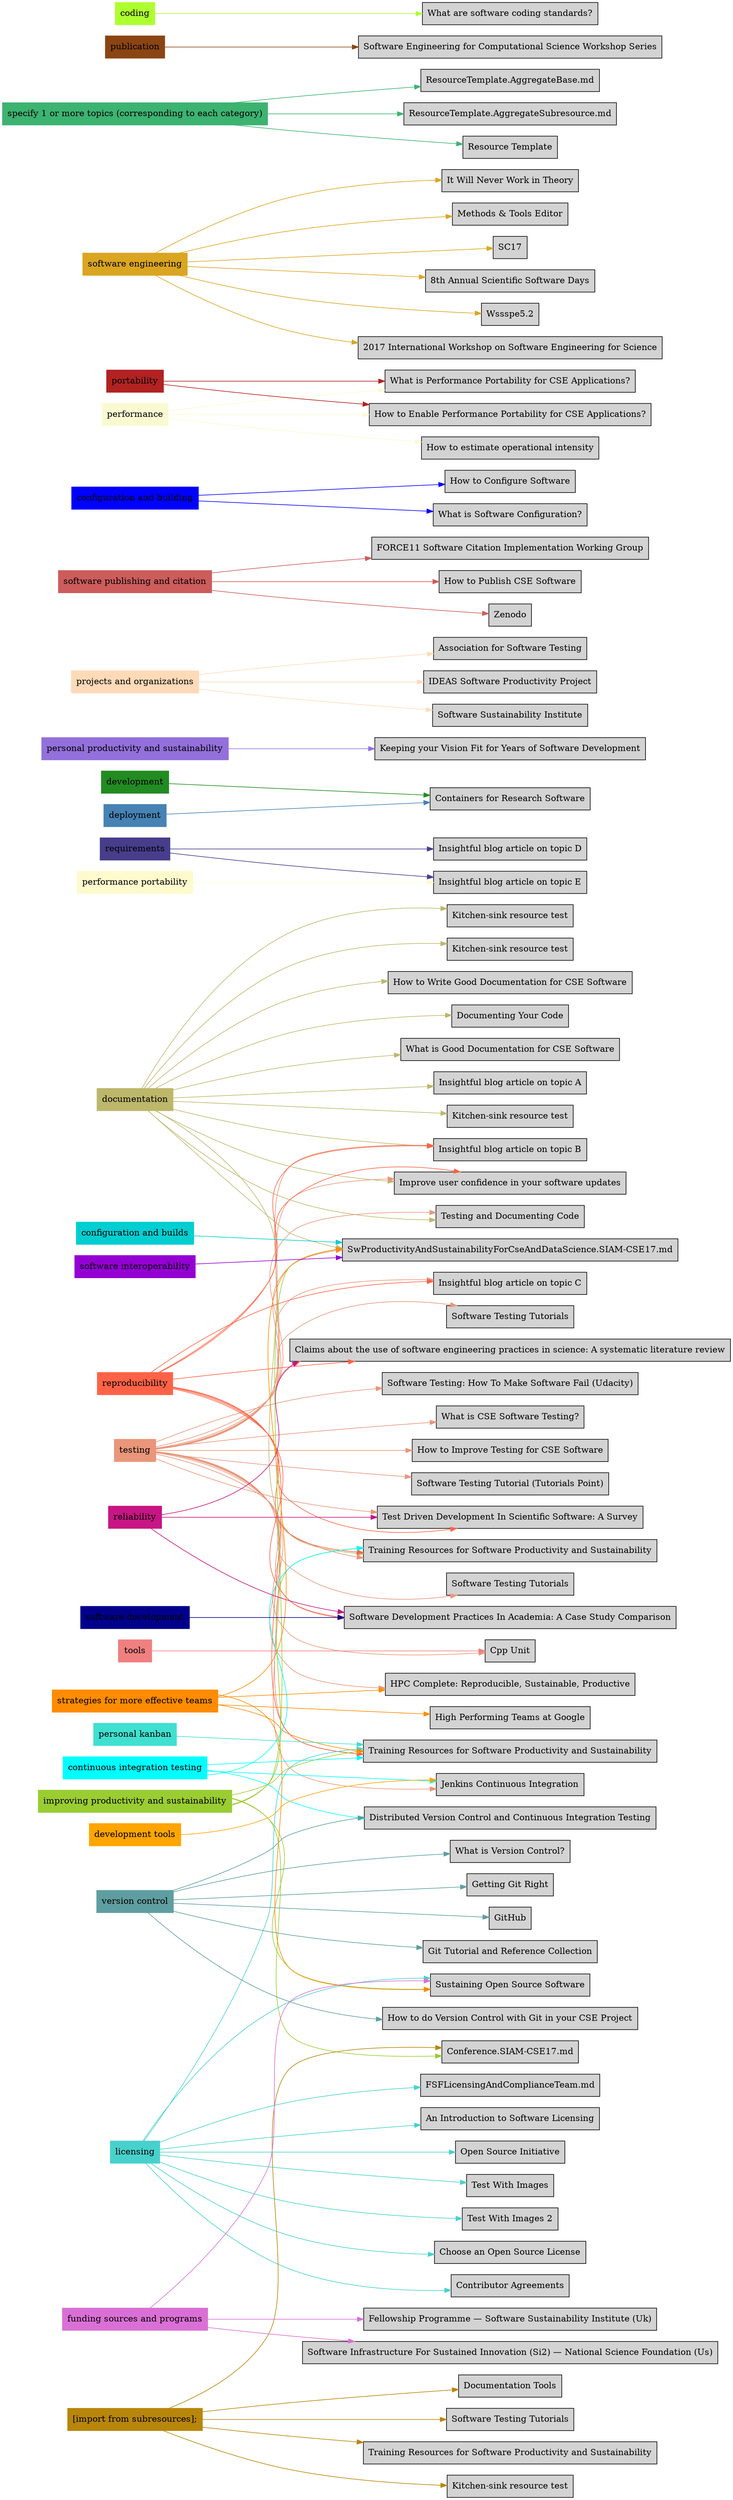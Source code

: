 digraph bettersoftware {
            rankdir = LR;
            ratio = fill;
            node [style=filled];
            node [shape = box];
"documentation" [color="darkkhaki"];
"documentation" ->  "BlogArticleSkeletonA.md" [color="darkkhaki"];
"BlogArticleSkeletonA.md" [label="Insightful blog article on topic A" URL="http://bss.parallactic.com/resources/insightful-blog-article-on-topic-a"];
"testing" [color="darksalmon"];
"testing" ->  "BlogArticleSkeletonB.md" [color="darksalmon"];
"BlogArticleSkeletonB.md" [label="Insightful blog article on topic B" URL="http://bss.parallactic.com/resources/insightful-blog-article-on-topic-b"];
"reproducibility" [color="tomato"];
"reproducibility" ->  "BlogArticleSkeletonB.md" [color="tomato"];
"BlogArticleSkeletonB.md" [label="Insightful blog article on topic B" URL="http://bss.parallactic.com/resources/insightful-blog-article-on-topic-b"];
"documentation" ->  "BlogArticleSkeletonB.md" [color="darkkhaki"];
"BlogArticleSkeletonB.md" [label="Insightful blog article on topic B" URL="http://bss.parallactic.com/resources/insightful-blog-article-on-topic-b"];
"testing" ->  "BlogArticleSkeletonC.md" [color="darksalmon"];
"BlogArticleSkeletonC.md" [label="Insightful blog article on topic C" URL="http://bss.parallactic.com/resources/insightful-blog-article-on-topic-c"];
"reproducibility" ->  "BlogArticleSkeletonC.md" [color="tomato"];
"BlogArticleSkeletonC.md" [label="Insightful blog article on topic C" URL="http://bss.parallactic.com/resources/insightful-blog-article-on-topic-c"];
"requirements" [color="darkslateblue"];
"requirements" ->  "BlogArticleSkeletonD.md" [color="darkslateblue"];
"BlogArticleSkeletonD.md" [label="Insightful blog article on topic D" URL="http://bss.parallactic.com/resources/insightful-blog-article-on-topic-d"];
"requirements" ->  "BlogArticleSkeletonE.md" [color="darkslateblue"];
"BlogArticleSkeletonE.md" [label="Insightful blog article on topic E" URL="http://bss.parallactic.com/resources/insightful-blog-article-on-topic-e"];
"performance portability" [color="lemonchiffon"];
"performance portability" ->  "BlogArticleSkeletonE.md" [color="lemonchiffon"];
"BlogArticleSkeletonE.md" [label="Insightful blog article on topic E" URL="http://bss.parallactic.com/resources/insightful-blog-article-on-topic-e"];
"testing" ->  "ImproveUserConfidenceInSwUpdates.md" [color="darksalmon"];
"ImproveUserConfidenceInSwUpdates.md" [label="Improve user confidence in your software updates" URL="http://bss.parallactic.com/resources/improve-user-confidence-in-your-software-updates"];
"reproducibility" ->  "ImproveUserConfidenceInSwUpdates.md" [color="tomato"];
"ImproveUserConfidenceInSwUpdates.md" [label="Improve user confidence in your software updates" URL="http://bss.parallactic.com/resources/improve-user-confidence-in-your-software-updates"];
"documentation" ->  "ImproveUserConfidenceInSwUpdates.md" [color="darkkhaki"];
"ImproveUserConfidenceInSwUpdates.md" [label="Improve user confidence in your software updates" URL="http://bss.parallactic.com/resources/improve-user-confidence-in-your-software-updates"];
"development" [color="forestgreen"];
"development" ->  "ContainersForResearchSw.md" [color="forestgreen"];
"ContainersForResearchSw.md" [label="Containers for Research Software" URL="http://bss.parallactic.com/resources/containers-for-research-software"];
"deployment" [color="steelblue"];
"deployment" ->  "ContainersForResearchSw.md" [color="steelblue"];
"ContainersForResearchSw.md" [label="Containers for Research Software" URL="http://bss.parallactic.com/resources/containers-for-research-software"];
"personal productivity and sustainability" [color="mediumpurple"];
"personal productivity and sustainability" ->  "VisionFitnessForSoftwareProductivity.md" [color="mediumpurple"];
"VisionFitnessForSoftwareProductivity.md" [label="Keeping your Vision Fit for Years of Software Development" URL="http://bss.parallactic.com/resources/keeping-your-vision-fit-for-years-of-software-development"];
"projects and organizations" [color="peachpuff"];
"projects and organizations" ->  "AssociationForSoftwareTesting.md" [color="peachpuff"];
"AssociationForSoftwareTesting.md" [label="Association for Software Testing" URL="http://bss.parallactic.com/resources/association-for-software-testing"];
"improving productivity and sustainability" [color="yellowgreen"];
"improving productivity and sustainability" ->  "BestPracticesForHPCSwDevelopersWebinarSeries.md" [color="yellowgreen"];
"BestPracticesForHPCSwDevelopersWebinarSeries.md" [label="Training Resources for Software Productivity and Sustainability" URL="http://bss.parallactic.com/resources/training-resources-for-software-productivity-and-sustainability"];
"reproducibility" ->  "BestPracticesForHPCSwDevelopersWebinarSeries.md" [color="tomato"];
"BestPracticesForHPCSwDevelopersWebinarSeries.md" [label="Training Resources for Software Productivity and Sustainability" URL="http://bss.parallactic.com/resources/training-resources-for-software-productivity-and-sustainability"];
"testing" ->  "BestPracticesForHPCSwDevelopersWebinarSeries.md" [color="darksalmon"];
"BestPracticesForHPCSwDevelopersWebinarSeries.md" [label="Training Resources for Software Productivity and Sustainability" URL="http://bss.parallactic.com/resources/training-resources-for-software-productivity-and-sustainability"];
"continuous integration testing" [color="aqua"];
"continuous integration testing" ->  "BestPracticesForHPCSwDevelopersWebinarSeries.md" [color="aqua"];
"BestPracticesForHPCSwDevelopersWebinarSeries.md" [label="Training Resources for Software Productivity and Sustainability" URL="http://bss.parallactic.com/resources/training-resources-for-software-productivity-and-sustainability"];
"documentation" ->  "BestPracticesForHPCSwDevelopersWebinarSeries.md" [color="darkkhaki"];
"BestPracticesForHPCSwDevelopersWebinarSeries.md" [label="Training Resources for Software Productivity and Sustainability" URL="http://bss.parallactic.com/resources/training-resources-for-software-productivity-and-sustainability"];
"licensing" [color="mediumturquoise"];
"licensing" ->  "ChooseALicense.md" [color="mediumturquoise"];
"ChooseALicense.md" [label="Choose an Open Source License" URL="http://bss.parallactic.com/resources/choose-an-open-source-license"];
"testing" ->  "ClaimsAboutSoftwareEnginScienceReview.md" [color="darksalmon"];
"ClaimsAboutSoftwareEnginScienceReview.md" [label="Claims about the use of software engineering practices in science: A systematic literature review", URL="http://bss.parallactic.com/resources/claims-about-the-use-of-software-engineering-practices-in-science-a-systematic-literature-review"];
"reliability" [color="mediumvioletred"];
"reliability" ->  "ClaimsAboutSoftwareEnginScienceReview.md" [color="mediumvioletred"];
"reproducibility" ->  "ClaimsAboutSoftwareEnginScienceReview.md" [color="tomato"];
"licensing" ->  "ContributorAgreements.md" [color="mediumturquoise"];
"ContributorAgreements.md" [label="Contributor Agreements" URL="http://bss.parallactic.com/resources/contributor-agreements"];
"testing" ->  "CppUnit.md" [color="darksalmon"];
"CppUnit.md" [label="Cpp Unit" URL="http://bss.parallactic.com/resources/cpp-unit"];
"tools" [color="lightcoral"];
"tools" ->  "CppUnit.md" [color="lightcoral"];
"improving productivity and sustainability" ->  "CseCollaborationThroughSoftwareImprovingProductivityAndSustainability.SIAM-CSE17.md" [color="yellowgreen"];
"CseCollaborationThroughSoftwareImprovingProductivityAndSustainability.SIAM-CSE17.md" [label="Training Resources for Software Productivity and Sustainability" URL="http://bss.parallactic.com/resources/training-resources-for-software-productivity-and-sustainability"];
"reproducibility" ->  "CseCollaborationThroughSoftwareImprovingProductivityAndSustainability.SIAM-CSE17.md" [color="tomato"];
"CseCollaborationThroughSoftwareImprovingProductivityAndSustainability.SIAM-CSE17.md" [label="Training Resources for Software Productivity and Sustainability" URL="http://bss.parallactic.com/resources/training-resources-for-software-productivity-and-sustainability"];
"testing" ->  "CseCollaborationThroughSoftwareImprovingProductivityAndSustainability.SIAM-CSE17.md" [color="darksalmon"];
"CseCollaborationThroughSoftwareImprovingProductivityAndSustainability.SIAM-CSE17.md" [label="Training Resources for Software Productivity and Sustainability" URL="http://bss.parallactic.com/resources/training-resources-for-software-productivity-and-sustainability"];
"continuous integration testing" ->  "CseCollaborationThroughSoftwareImprovingProductivityAndSustainability.SIAM-CSE17.md" [color="aqua"];
"CseCollaborationThroughSoftwareImprovingProductivityAndSustainability.SIAM-CSE17.md" [label="Training Resources for Software Productivity and Sustainability" URL="http://bss.parallactic.com/resources/training-resources-for-software-productivity-and-sustainability"];
"licensing" ->  "CseCollaborationThroughSoftwareImprovingProductivityAndSustainability.SIAM-CSE17.md" [color="mediumturquoise"];
"CseCollaborationThroughSoftwareImprovingProductivityAndSustainability.SIAM-CSE17.md" [label="Training Resources for Software Productivity and Sustainability" URL="http://bss.parallactic.com/resources/training-resources-for-software-productivity-and-sustainability"];
"strategies for more effective teams" [color="darkorange"];
"strategies for more effective teams" ->  "CseCollaborationThroughSoftwareImprovingProductivityAndSustainability.SIAM-CSE17.md" [color="darkorange"];
"CseCollaborationThroughSoftwareImprovingProductivityAndSustainability.SIAM-CSE17.md" [label="Training Resources for Software Productivity and Sustainability" URL="http://bss.parallactic.com/resources/training-resources-for-software-productivity-and-sustainability"];
"personal kanban" [color="turquoise"];
"personal kanban" ->  "CseCollaborationThroughSoftwareImprovingProductivityAndSustainability.SIAM-CSE17.md" [color="turquoise"];
"CseCollaborationThroughSoftwareImprovingProductivityAndSustainability.SIAM-CSE17.md" [label="Training Resources for Software Productivity and Sustainability" URL="http://bss.parallactic.com/resources/training-resources-for-software-productivity-and-sustainability"];
"continuous integration testing" ->  "DistributedVersionControlAndContinuousIntegrationTesting.md" [color="aqua"];
"DistributedVersionControlAndContinuousIntegrationTesting.md" [label="Distributed Version Control and Continuous Integration Testing" URL="http://bss.parallactic.com/resources/distributed-version-control-and-continuous-integration-testing"];
"version control" [color="cadetblue"];
"version control" ->  "DistributedVersionControlAndContinuousIntegrationTesting.md" [color="cadetblue"];
"DistributedVersionControlAndContinuousIntegrationTesting.md" [label="Distributed Version Control and Continuous Integration Testing" URL="http://bss.parallactic.com/resources/distributed-version-control-and-continuous-integration-testing"];
"documentation" ->  "DocumentationTools.Doxygen.md" [color="darkkhaki"];
"DocumentationTools.Doxygen.md" [label="Kitchen-sink resource test" URL="http://bss.parallactic.com/resources/kitchen-sink-resource-test"];
"documentation" ->  "DocumentationTools.ReadTheDocs.md" [color="darkkhaki"];
"DocumentationTools.ReadTheDocs.md" [label="Kitchen-sink resource test" URL="http://bss.parallactic.com/resources/kitchen-sink-resource-test"];
"documentation" ->  "DocumentationTools.Sphinx.md" [color="darkkhaki"];
"DocumentationTools.Sphinx.md" [label="Kitchen-sink resource test" URL="http://bss.parallactic.com/resources/kitchen-sink-resource-test"];
"[import from subresources];" [color="darkgoldenrod"];
"[import from subresources];" ->  "DocumentationTools.md" [color="darkgoldenrod"];
"DocumentationTools.md" [label="Documentation Tools" URL="http://bss.parallactic.com/resources/documentation-tools"];
"software publishing and citation" [color="indianred"];
"software publishing and citation" ->  "FORCE11SoftwareCitationImplementationWorkingGroup.md" [color="indianred"];
"FORCE11SoftwareCitationImplementationWorkingGroup.md" [label="FORCE11 Software Citation Implementation Working Group" URL="http://bss.parallactic.com/resources/force11-software-citation-implementation-working-group"];
"licensing" ->  "FSFLicensingAndComplianceTeam.md" [color="mediumturquoise"];
"funding sources and programs" [color="orchid"];
"funding sources and programs" ->  "FellowshipProgrammeSoftwareSustainabilityInstituteUK.md" [color="orchid"];
"FellowshipProgrammeSoftwareSustainabilityInstituteUK.md" [label="Fellowship Programme — Software Sustainability Institute (Uk)" URL="http://bss.parallactic.com/resources/fellowship-programme-software-sustainability-institute-uk"];
"version control" ->  "GettingGitRight.md" [color="cadetblue"];
"GettingGitRight.md" [label="Getting Git Right" URL="http://bss.parallactic.com/resources/getting-git-right"];
"version control" ->  "GitHub.md" [color="cadetblue"];
"GitHub.md" [label="GitHub" URL="http://bss.parallactic.com/resources/git-hub"];
"version control" ->  "GitTutorialAndReferenceCollection.md" [color="cadetblue"];
"GitTutorialAndReferenceCollection.md" [label="Git Tutorial and Reference Collection" URL="http://bss.parallactic.com/resources/git-tutorial-and-reference-collection"];
"strategies for more effective teams" ->  "GoogleHiPerfTeams.md" [color="darkorange"];
"GoogleHiPerfTeams.md" [label="High Performing Teams at Google" URL="http://bss.parallactic.com/resources/high-performing-teams-at-google"];
"strategies for more effective teams" ->  "HerouxATPESC2016.md" [color="darkorange"];
"HerouxATPESC2016.md" [label="HPC Complete: Reproducible, Sustainable, Productive" URL="http://bss.parallactic.com/resources/hpc-complete-reproducible-sustainable-productive"];
"testing" ->  "HerouxATPESC2016.md" [color="darksalmon"];
"configuration and building" [color="blue"];
"configuration and building" ->  "HowToConfigureSw.md" [color="blue"];
"HowToConfigureSw.md" [label="How to Configure Software" URL="http://bss.parallactic.com/resources/how-to-configure-software"];
"version control" ->  "HowToDoVersionControlWithGitInYourCseProject.md" [color="cadetblue"];
"HowToDoVersionControlWithGitInYourCseProject.md" [label="How to do Version Control with Git in your CSE Project" URL="http://bss.parallactic.com/resources/how-to-do-version-control-with-git-in-your-cse-project"];
"performance" [color="lightgoldenrodyellow"];
"performance" ->  "HowToEnablePerfPortabilityForCseApps.md" [color="lightgoldenrodyellow"];
"HowToEnablePerfPortabilityForCseApps.md" [label="How to Enable Performance Portability for CSE Applications?" URL="http://bss.parallactic.com/resources/how-to-enable-performance-portability-for-cse-applications?"];
"portability" [color="firebrick"];
"portability" ->  "HowToEnablePerfPortabilityForCseApps.md" [color="firebrick"];
"HowToEnablePerfPortabilityForCseApps.md" [label="How to Enable Performance Portability for CSE Applications?" URL="http://bss.parallactic.com/resources/how-to-enable-performance-portability-for-cse-applications?"];
"performance" ->  "HowToEstimateOperationalIntensity.md" [color="lightgoldenrodyellow"];
"HowToEstimateOperationalIntensity.md" [label="How to estimate operational intensity" URL="http://bss.parallactic.com/resources/how-to-estimate-operational-intensity"];
"testing" ->  "HowToImproveTestingForCseSw.md" [color="darksalmon"];
"HowToImproveTestingForCseSw.md" [label="How to Improve Testing for CSE Software" URL="http://bss.parallactic.com/resources/how-to-improve-testing-for-cse-software"];
"software publishing and citation" ->  "HowToPublishCseSw.md" [color="indianred"];
"HowToPublishCseSw.md" [label="How to Publish CSE Software" URL="http://bss.parallactic.com/resources/how-to-publish-cse-software"];"documentation" ->  "HowToWriteGoodDocumentation.md" [color="darkkhaki"];
"HowToWriteGoodDocumentation.md" [label="How to Write Good Documentation for CSE Software" URL="http://bss.parallactic.com/resources/how-to-write-good-documentation-for-cse-software"];
"projects and organizations" ->  "IDEASSoftwareProductivityProject.md" [color="peachpuff"];
"IDEASSoftwareProductivityProject.md" [label="IDEAS Software Productivity Project" URL="http://bss.parallactic.com/resources/ideas-software-productivity-project"];
"licensing" ->  "IntroToSoftwareLicensing.md" [color="mediumturquoise"];
"IntroToSoftwareLicensing.md" [label="An Introduction to Software Licensing" URL="http://bss.parallactic.com/resources/an-introduction-to-software-licensing"];
"software engineering" [color="goldenrod"];
"software engineering" ->  "ItWillNeverWorkInTheory.md" [color="goldenrod"];
"ItWillNeverWorkInTheory.md" [label="It Will Never Work in Theory" URL="http://bss.parallactic.com/resources/it-will-never-work-in-theory"];
"testing" ->  "JenkinsCI.md" [color="darksalmon"];
"JenkinsCI.md" [label="Jenkins Continuous Integration" URL="http://bss.parallactic.com/resources/jenkins-continuous-integration"];
"continuous integration testing" ->  "JenkinsCI.md" [color="aqua"];
"JenkinsCI.md" [label="Jenkins Continuous Integration" URL="http://bss.parallactic.com/resources/jenkins-continuous-integration"];
"development tools" [color="orange"];
"development tools" ->  "JenkinsCI.md" [color="orange"];
"JenkinsCI.md" [label="Jenkins Continuous Integration" URL="http://bss.parallactic.com/resources/jenkins-continuous-integration"];
"documentation" ->  "KlinvexATPESC2016.md" [color="darkkhaki"];
"KlinvexATPESC2016.md" [label="Documenting Your Code" URL="http://bss.parallactic.com/resources/documenting-your-code"];
"software engineering" ->  "MethodsAndToolsEditor.md" [color="goldenrod"];
"MethodsAndToolsEditor.md" [label="Methods & Tools Editor" URL="http://bss.parallactic.com/resources/methods-tools-editor"];
"improving productivity and sustainability" ->  "OSSSustainabilityResources.md" [color="yellowgreen"];
"OSSSustainabilityResources.md" [label="Sustaining Open Source Software" URL="http://bss.parallactic.com/resources/sustaining-open-source-software"];
"licensing" ->  "OSSSustainabilityResources.md" [color="mediumturquoise"];
"OSSSustainabilityResources.md" [label="Sustaining Open Source Software" URL="http://bss.parallactic.com/resources/sustaining-open-source-software"];
"strategies for more effective teams" ->  "OSSSustainabilityResources.md" [color="darkorange"];
"OSSSustainabilityResources.md" [label="Sustaining Open Source Software" URL="http://bss.parallactic.com/resources/sustaining-open-source-software"];
"funding sources and programs" ->  "OSSSustainabilityResources.md" [color="orchid"];
"OSSSustainabilityResources.md" [label="Sustaining Open Source Software" URL="http://bss.parallactic.com/resources/sustaining-open-source-software"];
"licensing" ->  "OpenSourceInitiative.md" [color="mediumturquoise"];
"OpenSourceInitiative.md" [label="Open Source Initiative" URL="http://bss.parallactic.com/resources/open-source-initiative"];
"specify 1 or more topics (corresponding to each category)" [color="mediumseagreen"];
"specify 1 or more topics (corresponding to each category)" ->  "ResourceTemplate.AggregateBase.md" [color="mediumseagreen"];
"specify 1 or more topics (corresponding to each category)" ->  "ResourceTemplate.AggregateSubresource.md" [color="mediumseagreen"];
"specify 1 or more topics (corresponding to each category)" ->  "ResourceTemplate.Basic.md" [color="mediumseagreen"];
"ResourceTemplate.Basic.md" [label="Resource Template" URL="http://bss.parallactic.com/resources/resource-template"];
"testing" ->  "SoftwareDevelopmentPracticesInAcademiaACaseStudyComparison.md" [color="darksalmon"];
"reliability" ->  "SoftwareDevelopmentPracticesInAcademiaACaseStudyComparison.md" [color="mediumvioletred"];
"reproducibility" ->  "SoftwareDevelopmentPracticesInAcademiaACaseStudyComparison.md" [color="tomato"];
"software development" [color="darkblue"];
"software development" ->  "SoftwareDevelopmentPracticesInAcademiaACaseStudyComparison.md" [color="darkblue"];
"SoftwareDevelopmentPracticesInAcademiaACaseStudyComparison.md" [label="Software Development Practices In Academia: A Case Study Comparison", URL="http://bss.parallactic.com/resources/software-development-practices-in-academia-a-case-study-comparison"];
"funding sources and programs" ->  "SoftwareInfrastructureForSustainedInnovationSI2NationalScienceFoundationUS.md" [color="orchid"];
"SoftwareInfrastructureForSustainedInnovationSI2NationalScienceFoundationUS.md" [label="Software Infrastructure For Sustained Innovation (Si2) — National Science Foundation (Us)" URL="http://bss.parallactic.com/resources/software-infrastructure-for-sustained-innovation-si2-national-science-foundation-us"];
"projects and organizations" ->  "SoftwareSustainabilityInstitute.md" [color="peachpuff"];
"SoftwareSustainabilityInstitute.md" [label="Software Sustainability Institute" URL="http://bss.parallactic.com/resources/software-sustainability-institute"];
"publication" [color="saddlebrown"];
"publication" ->  "SwEngForComputationalScienceWorkshopSeries.md" [color="saddlebrown"];
"SwEngForComputationalScienceWorkshopSeries.md" [label="Software Engineering for Computational Science Workshop Series" URL="http://bss.parallactic.com/resources/software-engineering-for-computational-science-workshop-series"];
"improving productivity and sustainability" ->  "SwProductivityAndSustainabilityForCseAndDataScience.SIAM-CSE17.md" [color="yellowgreen"];
"configuration and builds" [color="darkturquoise"];
"configuration and builds" ->  "SwProductivityAndSustainabilityForCseAndDataScience.SIAM-CSE17.md" [color="darkturquoise"];
"testing" ->  "SwProductivityAndSustainabilityForCseAndDataScience.SIAM-CSE17.md" [color="darksalmon"];
"documentation" ->  "SwProductivityAndSustainabilityForCseAndDataScience.SIAM-CSE17.md" [color="darkkhaki"];
"software interoperability" [color="darkviolet"];
"software interoperability" ->  "SwProductivityAndSustainabilityForCseAndDataScience.SIAM-CSE17.md" [color="darkviolet"];
"strategies for more effective teams" ->  "SwProductivityAndSustainabilityForCseAndDataScience.SIAM-CSE17.md" [color="darkorange"];
"testing" ->  "SwTestingTutorialTutorialsPoint.md" [color="darksalmon"];
"SwTestingTutorialTutorialsPoint.md" [label="Software Testing Tutorial (Tutorials Point)" URL="http://bss.parallactic.com/resources/software-testing-tutorial-tutorials-point"];
"testing" ->  "SwTestingTutorials.Cse.md" [color="darksalmon"];
"SwTestingTutorials.Cse.md" [label="Software Testing Tutorials" URL="http://bss.parallactic.com/resources/software-testing-tutorials"];
"testing" ->  "SwTestingTutorials.General.md" [color="darksalmon"];
"SwTestingTutorials.General.md" [label="Software Testing Tutorials" URL="http://bss.parallactic.com/resources/software-testing-tutorials"];
"[import from subresources];" ->  "SwTestingTutorials.md" [color="darkgoldenrod"];
"SwTestingTutorials.md" [label="Software Testing Tutorials" URL="http://bss.parallactic.com/resources/software-testing-tutorials"];
"testing" ->  "SwTestingUdacity.md" [color="darksalmon"];
"SwTestingUdacity.md" [label="Software Testing: How To Make Software Fail (Udacity)" URL="http://bss.parallactic.com/resources/software-testing-how-to-make-software-fail-udacity"];
"testing" ->  "TestDrivenDevptInScientificSwASurvey.md" [color="darksalmon"];
"TestDrivenDevptInScientificSwASurvey.md" [label="Test Driven Development In Scientific Software: A Survey" URL="http://bss.parallactic.com/resources/test-driven-development-in-scientific-software-a-survey"];
"reliability" ->  "TestDrivenDevptInScientificSwASurvey.md" [color="mediumvioletred"];
"reproducibility" ->  "TestDrivenDevptInScientificSwASurvey.md" [color="tomato"];
"licensing" ->  "TestImages.md" [color="mediumturquoise"];
"TestImages.md" [label="Test With Images" URL="http://bss.parallactic.com/resources/test-with-images"];
"licensing" ->  "TestImages2.md" [color="mediumturquoise"];
"TestImages2.md" [label="Test With Images 2\n" URL="http://bss.parallactic.com/resources/test-with-images-2 "];
"testing" ->  "TestingAndDocumentingCode.md" [color="darksalmon"];
"TestingAndDocumentingCode.md" [label="Testing and Documenting Code" URL="http://bss.parallactic.com/resources/testing-and-documenting-code"];
"documentation" ->  "TestingAndDocumentingCode.md" [color="darkkhaki"];
"TestingAndDocumentingCode.md" [label="Testing and Documenting Code" URL="http://bss.parallactic.com/resources/testing-and-documenting-code"];
"[import from subresources];" ->  "Training.ProductivityAndSustainability.md" [color="darkgoldenrod"];
"Training.ProductivityAndSustainability.md" [label="Training Resources for Software Productivity and Sustainability" URL="http://bss.parallactic.com/resources/training-resources-for-software-productivity-and-sustainability"];
"coding" [color="greenyellow"];
"coding" ->  "WhatAreSwCodingStandards.md" [color="greenyellow"];
"WhatAreSwCodingStandards.md" [label="What are software coding standards?" URL="http://bss.parallactic.com/resources/what-are-software-coding-standards?"];
"testing" ->  "WhatIsCseSwTesting.md" [color="darksalmon"];
"WhatIsCseSwTesting.md" [label="What is CSE Software Testing?" URL="http://bss.parallactic.com/resources/what-is-cse-software-testing?"];
"documentation" ->  "WhatIsGoodDocumentation.md" [color="darkkhaki"];
"WhatIsGoodDocumentation.md" [label="What is Good Documentation for CSE Software" URL="http://bss.parallactic.com/resources/what-is-good-documentation-for-cse-software"];
"performance" ->  "WhatIsPerfPortabilityForCseApps.md" [color="lightgoldenrodyellow"];
"WhatIsPerfPortabilityForCseApps.md" [label="What is Performance Portability for CSE Applications?" URL="http://bss.parallactic.com/resources/what-is-performance-portability-for-cse-applications?"];
"portability" ->  "WhatIsPerfPortabilityForCseApps.md" [color="firebrick"];
"WhatIsPerfPortabilityForCseApps.md" [label="What is Performance Portability for CSE Applications?" URL="http://bss.parallactic.com/resources/what-is-performance-portability-for-cse-applications?"];
"configuration and building" ->  "WhatIsSwConfiguration.md" [color="blue"];
"WhatIsSwConfiguration.md" [label="What is Software Configuration?" URL="http://bss.parallactic.com/resources/what-is-software-configuration?"];
"version control" ->  "WhatIsVersionControl.md" [color="cadetblue"];
"WhatIsVersionControl.md" [label="What is Version Control?" URL="http://bss.parallactic.com/resources/what-is-version-control?"];
"software publishing and citation" ->  "Zenodo.md" [color="indianred"];
"Zenodo.md" [label="Zenodo" URL="http://bss.parallactic.com/resources/zenodo"];
"[import from subresources];" ->  "kitchen-sink-TEST.md" [color="darkgoldenrod"];
"kitchen-sink-TEST.md" [label="Kitchen-sink resource test" URL="http://bss.parallactic.com/resources/kitchen-sink-resource-test"];
"software engineering" ->  "Conference.SC17.md" [color="goldenrod"];
"Conference.SC17.md" [label="SC17" URL="http://bss.parallactic.com/events/sc17"];
"improving productivity and sustainability" ->  "Conference.SIAM-CSE17.md" [color="yellowgreen"];
"[import from subresources];" ->  "Conference.SIAM-CSE17.md" [color="darkgoldenrod"];
"software engineering" ->  "Conference.ScientificSoftwareDays17.md" [color="goldenrod"];
"Conference.ScientificSoftwareDays17.md" [label="8th Annual Scientific Software Days" URL="http://bss.parallactic.com/resources/8th-annual-scientific-software-days"];
"software engineering" ->  "WSSSPE5.2.md" [color="goldenrod"];
"WSSSPE5.2.md" [label="Wssspe5.2\n" URL="http://bss.parallactic.com/events/wssspe5-2 "];
"software engineering" ->  "Workshop.SE4Science17.md" [color="goldenrod"];
"Workshop.SE4Science17.md" [label="2017 International Workshop on Software Engineering for Science" URL="http://bss.parallactic.com/resources/2017-international-workshop-on-software-engineering-for-science"];
}